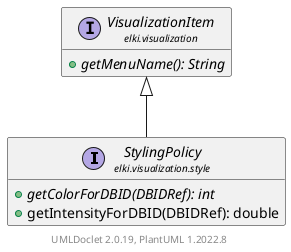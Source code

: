 @startuml
    remove .*\.(Instance|Par|Parameterizer|Factory)$
    set namespaceSeparator none
    hide empty fields
    hide empty methods

    interface "<size:14>StylingPolicy\n<size:10>elki.visualization.style" as elki.visualization.style.StylingPolicy [[StylingPolicy.html]] {
        {abstract} +getColorForDBID(DBIDRef): int
        +getIntensityForDBID(DBIDRef): double
    }

    interface "<size:14>VisualizationItem\n<size:10>elki.visualization" as elki.visualization.VisualizationItem [[../VisualizationItem.html]] {
        {abstract} +getMenuName(): String
    }

    elki.visualization.VisualizationItem <|-- elki.visualization.style.StylingPolicy

    center footer UMLDoclet 2.0.19, PlantUML 1.2022.8
@enduml
